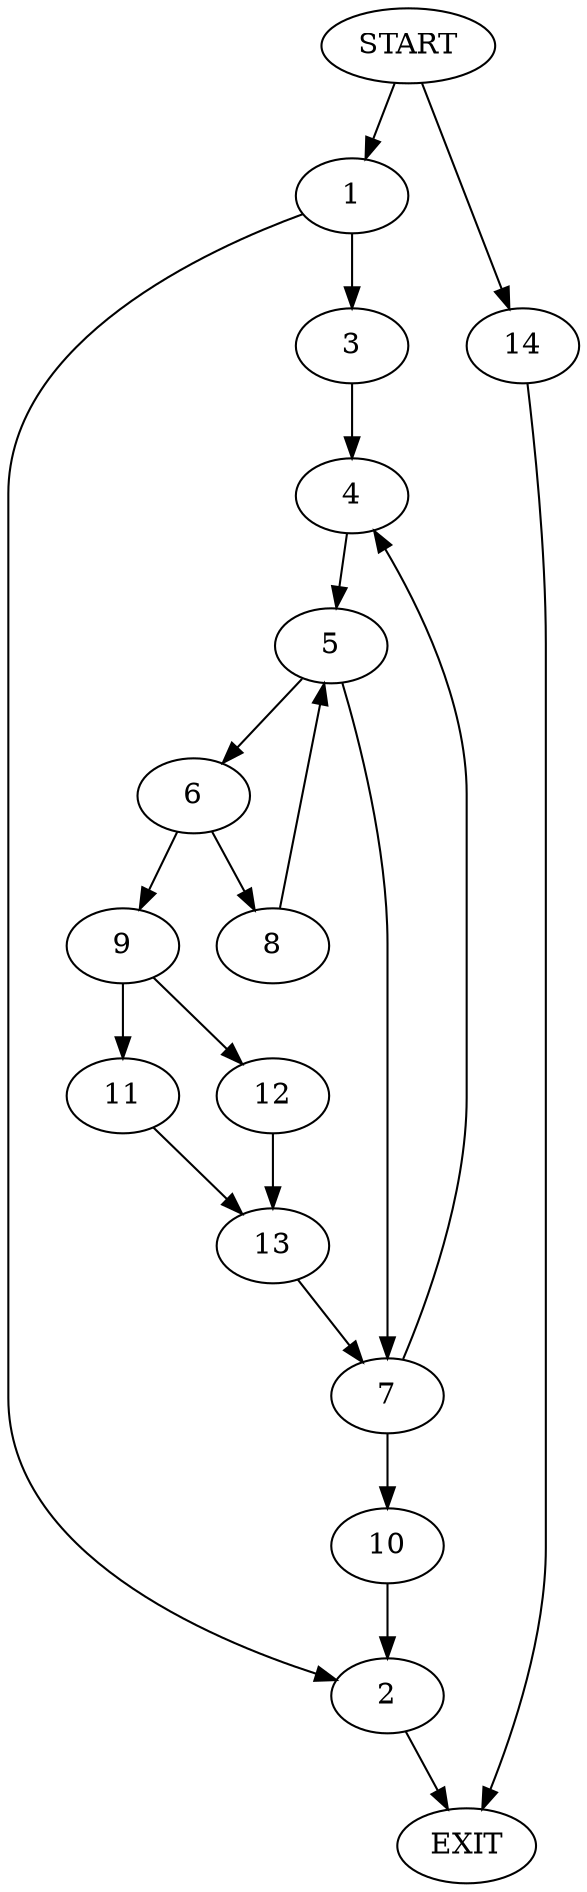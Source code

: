 digraph {
0 [label="START"]
15 [label="EXIT"]
0 -> 1
1 -> 2
1 -> 3
3 -> 4
2 -> 15
4 -> 5
5 -> 6
5 -> 7
6 -> 8
6 -> 9
7 -> 4
7 -> 10
9 -> 11
9 -> 12
8 -> 5
12 -> 13
11 -> 13
13 -> 7
10 -> 2
0 -> 14
14 -> 15
}
